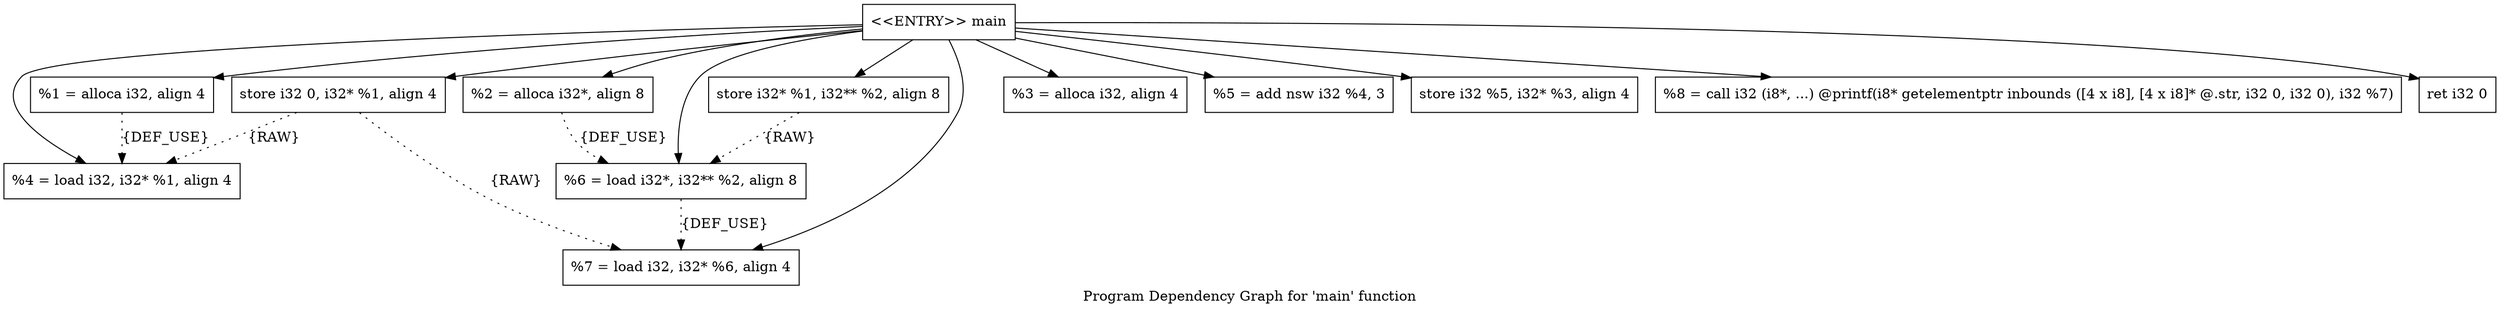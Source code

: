 digraph "Program Dependency Graph for 'main' function" {
	label="Program Dependency Graph for 'main' function";

	Node0x1a08160 [shape=record,label="{  %1 = alloca i32, align 4}"];
	Node0x1a08160 -> Node0x1a081d0[style=dotted,label = "{DEF_USE}" ];
	Node0x1a081d0 [shape=record,label="{  %4 = load i32, i32* %1, align 4}"];
	Node0x1a082b0 [shape=record,label="{  %2 = alloca i32*, align 8}"];
	Node0x1a082b0 -> Node0x1a08350[style=dotted,label = "{DEF_USE}" ];
	Node0x1a08350 [shape=record,label="{  %6 = load i32*, i32** %2, align 8}"];
	Node0x1a08350 -> Node0x1a08320[style=dotted,label = "{DEF_USE}" ];
	Node0x1a083c0 [shape=record,label="{  store i32 0, i32* %1, align 4}"];
	Node0x1a083c0 -> Node0x1a081d0[style=dotted,label = "{RAW} "];
	Node0x1a083c0 -> Node0x1a08320[style=dotted,label = "{RAW} "];
	Node0x1a08320 [shape=record,label="{  %7 = load i32, i32* %6, align 4}"];
	Node0x1a08510 [shape=record,label="{  store i32* %1, i32** %2, align 8}"];
	Node0x1a08510 -> Node0x1a08350[style=dotted,label = "{RAW} "];
	Node0x1a09df0 [shape=record,label="{\<\<ENTRY\>\> main}"];
	Node0x1a09df0 -> Node0x1a08160;
	Node0x1a09df0 -> Node0x1a082b0;
	Node0x1a09df0 -> Node0x1a09eb0;
	Node0x1a09df0 -> Node0x1a083c0;
	Node0x1a09df0 -> Node0x1a08510;
	Node0x1a09df0 -> Node0x1a081d0;
	Node0x1a09df0 -> Node0x1a09e80;
	Node0x1a09df0 -> Node0x1a0a080;
	Node0x1a09df0 -> Node0x1a08350;
	Node0x1a09df0 -> Node0x1a08320;
	Node0x1a09df0 -> Node0x1a09fb0;
	Node0x1a09df0 -> Node0x1a0a200;
	Node0x1a09eb0 [shape=record,label="{  %3 = alloca i32, align 4}"];
	Node0x1a09e80 [shape=record,label="{  %5 = add nsw i32 %4, 3}"];
	Node0x1a0a080 [shape=record,label="{  store i32 %5, i32* %3, align 4}"];
	Node0x1a09fb0 [shape=record,label="{  %8 = call i32 (i8*, ...) @printf(i8* getelementptr inbounds ([4 x i8], [4 x i8]* @.str, i32 0, i32 0), i32 %7)}"];
	Node0x1a0a200 [shape=record,label="{  ret i32 0}"];
}
